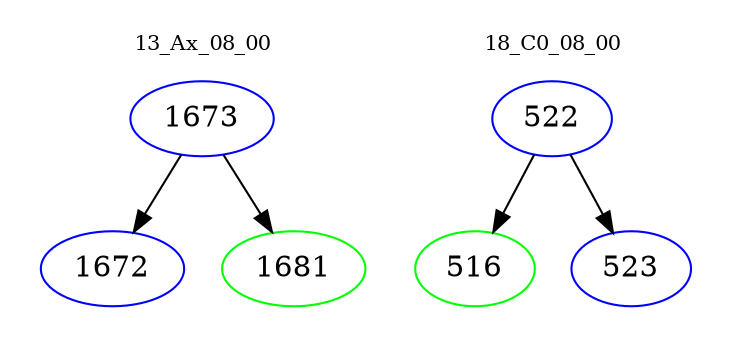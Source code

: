 digraph{
subgraph cluster_0 {
color = white
label = "13_Ax_08_00";
fontsize=10;
T0_1673 [label="1673", color="blue"]
T0_1673 -> T0_1672 [color="black"]
T0_1672 [label="1672", color="blue"]
T0_1673 -> T0_1681 [color="black"]
T0_1681 [label="1681", color="green"]
}
subgraph cluster_1 {
color = white
label = "18_C0_08_00";
fontsize=10;
T1_522 [label="522", color="blue"]
T1_522 -> T1_516 [color="black"]
T1_516 [label="516", color="green"]
T1_522 -> T1_523 [color="black"]
T1_523 [label="523", color="blue"]
}
}
